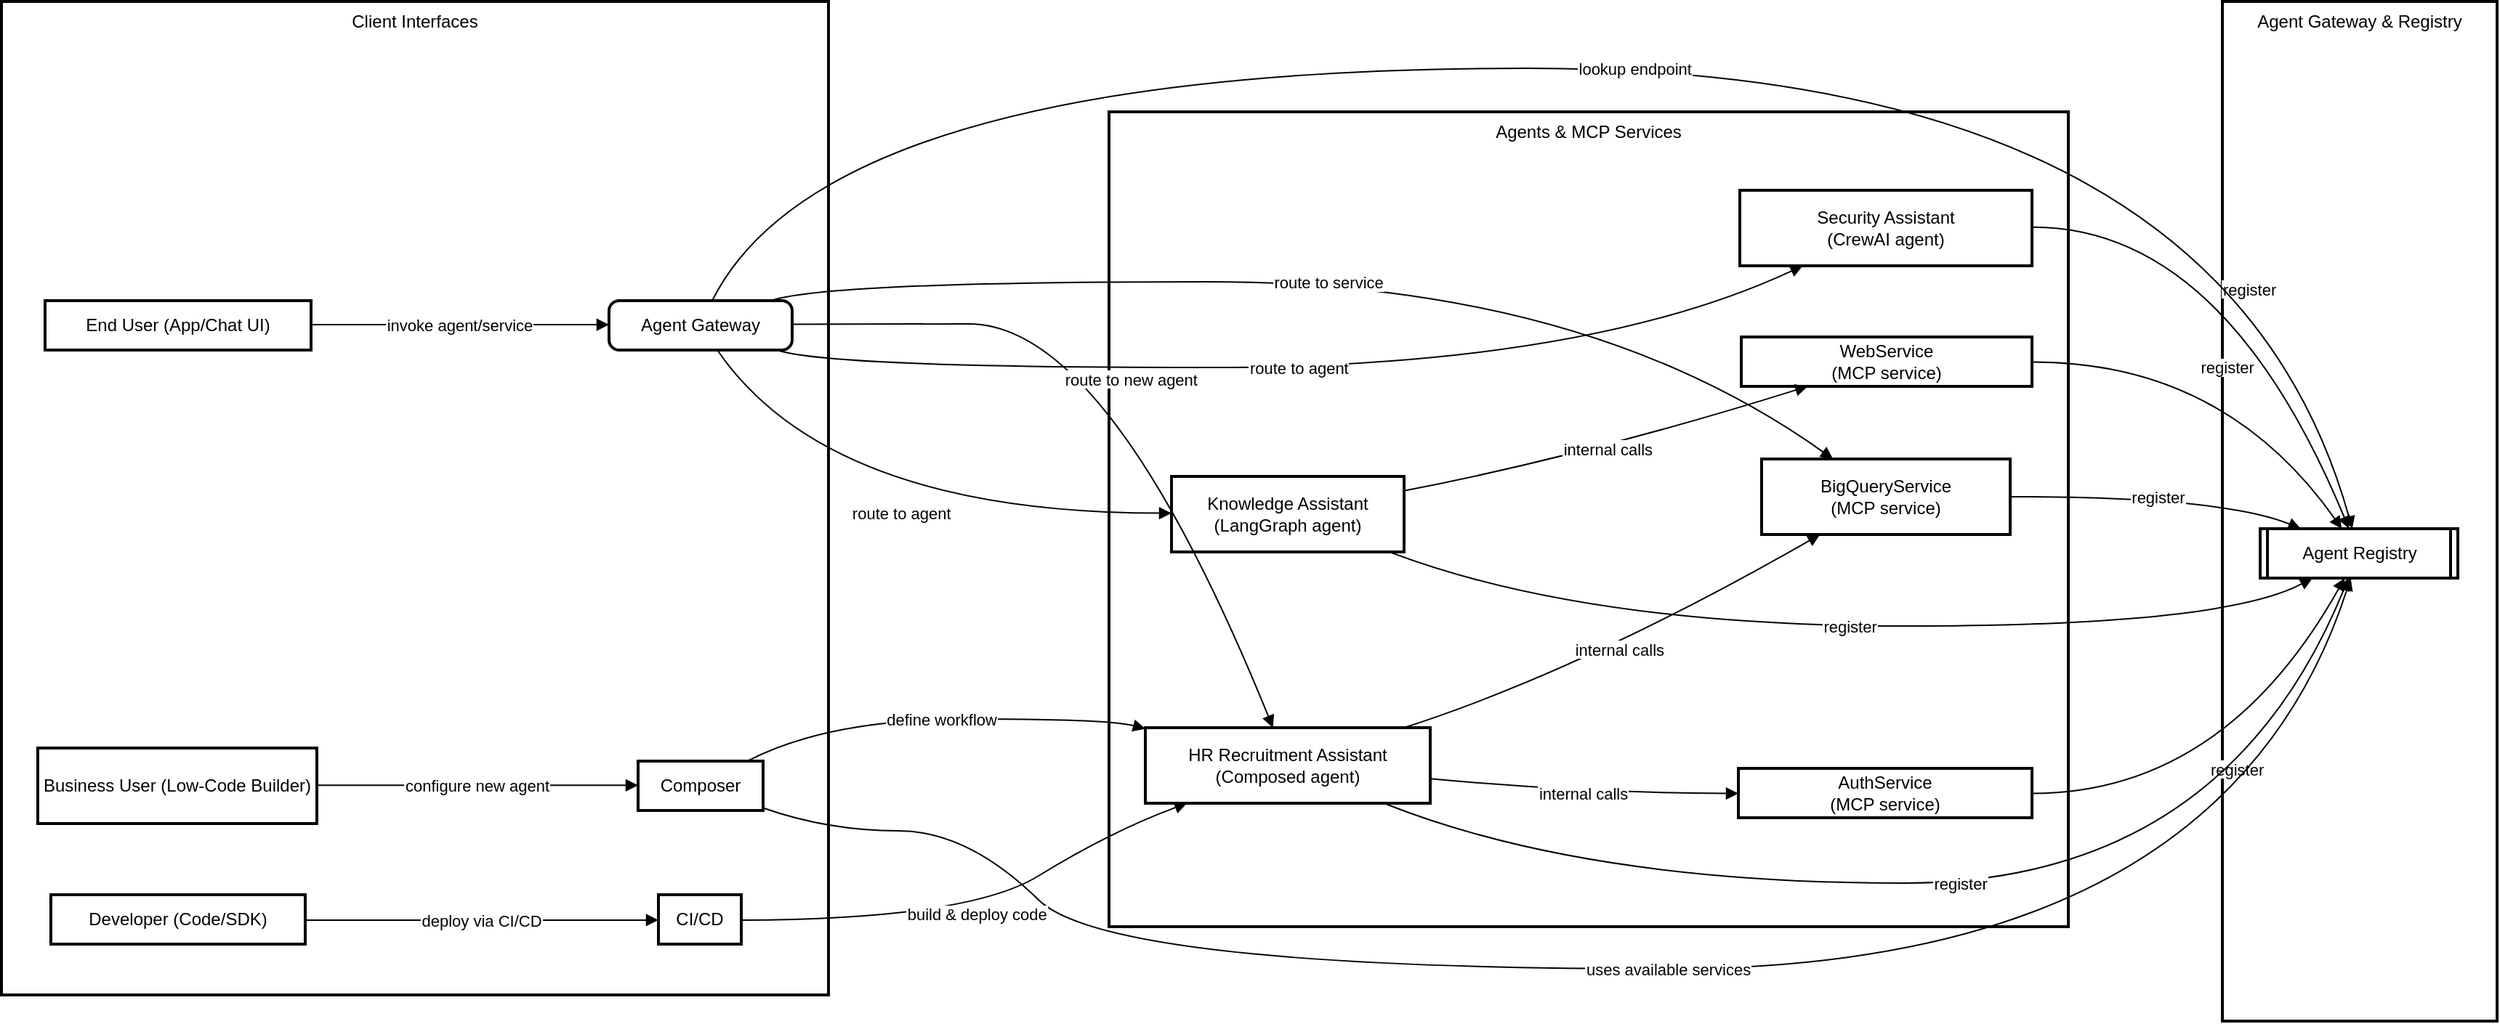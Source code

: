 <mxfile version="21.6.8" type="device">
  <diagram name="Page-1" id="XuA2ZNTUOkFtH60LlUe0">
    <mxGraphModel dx="1434" dy="836" grid="1" gridSize="10" guides="1" tooltips="1" connect="1" arrows="1" fold="1" page="1" pageScale="1" pageWidth="850" pageHeight="1100" math="0" shadow="0">
      <root>
        <mxCell id="0" />
        <mxCell id="1" parent="0" />
        <mxCell id="kTx9KGDysb-2ZIWQM_8E-26" value="Agents &amp; MCP Services" style="whiteSpace=wrap;strokeWidth=2;verticalAlign=top;" vertex="1" parent="1">
          <mxGeometry x="782" y="96" width="660" height="561" as="geometry" />
        </mxCell>
        <mxCell id="kTx9KGDysb-2ZIWQM_8E-27" value="Knowledge Assistant&#xa;(LangGraph agent)" style="whiteSpace=wrap;strokeWidth=2;" vertex="1" parent="1">
          <mxGeometry x="825" y="347" width="160" height="52" as="geometry" />
        </mxCell>
        <mxCell id="kTx9KGDysb-2ZIWQM_8E-28" value="Security Assistant&#xa;(CrewAI agent)" style="whiteSpace=wrap;strokeWidth=2;" vertex="1" parent="1">
          <mxGeometry x="1216" y="150" width="201" height="52" as="geometry" />
        </mxCell>
        <mxCell id="kTx9KGDysb-2ZIWQM_8E-29" value="HR Recruitment Assistant&#xa;(Composed agent)" style="whiteSpace=wrap;strokeWidth=2;" vertex="1" parent="1">
          <mxGeometry x="807" y="520" width="196" height="52" as="geometry" />
        </mxCell>
        <mxCell id="kTx9KGDysb-2ZIWQM_8E-30" value="BigQueryService&#xa;(MCP service)" style="whiteSpace=wrap;strokeWidth=2;" vertex="1" parent="1">
          <mxGeometry x="1231" y="335" width="171" height="52" as="geometry" />
        </mxCell>
        <mxCell id="kTx9KGDysb-2ZIWQM_8E-31" value="WebService&#xa;(MCP service)" style="whiteSpace=wrap;strokeWidth=2;" vertex="1" parent="1">
          <mxGeometry x="1217" y="251" width="200" height="34" as="geometry" />
        </mxCell>
        <mxCell id="kTx9KGDysb-2ZIWQM_8E-32" value="AuthService&#xa;(MCP service)" style="whiteSpace=wrap;strokeWidth=2;" vertex="1" parent="1">
          <mxGeometry x="1215" y="548" width="202" height="34" as="geometry" />
        </mxCell>
        <mxCell id="kTx9KGDysb-2ZIWQM_8E-33" value="Agent Gateway &amp; Registry" style="whiteSpace=wrap;strokeWidth=2;verticalAlign=top;" vertex="1" parent="1">
          <mxGeometry x="1548" y="20" width="189" height="702" as="geometry" />
        </mxCell>
        <mxCell id="kTx9KGDysb-2ZIWQM_8E-34" value="Agent Registry" style="strokeWidth=2;shape=process;whiteSpace=wrap;size=0.04;" vertex="1" parent="1">
          <mxGeometry x="1574" y="383" width="136" height="34" as="geometry" />
        </mxCell>
        <mxCell id="kTx9KGDysb-2ZIWQM_8E-35" value="Client Interfaces" style="whiteSpace=wrap;strokeWidth=2;verticalAlign=top;" vertex="1" parent="1">
          <mxGeometry x="20" y="20" width="569" height="684" as="geometry" />
        </mxCell>
        <mxCell id="kTx9KGDysb-2ZIWQM_8E-36" value="Agent Gateway" style="rounded=1;absoluteArcSize=1;arcSize=14;whiteSpace=wrap;strokeWidth=2;" vertex="1" parent="1">
          <mxGeometry x="438" y="226" width="126" height="34" as="geometry" />
        </mxCell>
        <mxCell id="kTx9KGDysb-2ZIWQM_8E-37" value="End User (App/Chat UI)" style="whiteSpace=wrap;strokeWidth=2;" vertex="1" parent="1">
          <mxGeometry x="50" y="226" width="183" height="34" as="geometry" />
        </mxCell>
        <mxCell id="kTx9KGDysb-2ZIWQM_8E-38" value="Composer" style="whiteSpace=wrap;strokeWidth=2;" vertex="1" parent="1">
          <mxGeometry x="458" y="543" width="86" height="34" as="geometry" />
        </mxCell>
        <mxCell id="kTx9KGDysb-2ZIWQM_8E-39" value="Business User (Low-Code Builder)" style="whiteSpace=wrap;strokeWidth=2;" vertex="1" parent="1">
          <mxGeometry x="45" y="534" width="192" height="52" as="geometry" />
        </mxCell>
        <mxCell id="kTx9KGDysb-2ZIWQM_8E-40" value="CI/CD" style="whiteSpace=wrap;strokeWidth=2;" vertex="1" parent="1">
          <mxGeometry x="472" y="635" width="57" height="34" as="geometry" />
        </mxCell>
        <mxCell id="kTx9KGDysb-2ZIWQM_8E-41" value="Developer (Code/SDK)" style="whiteSpace=wrap;strokeWidth=2;" vertex="1" parent="1">
          <mxGeometry x="54" y="635" width="175" height="34" as="geometry" />
        </mxCell>
        <mxCell id="kTx9KGDysb-2ZIWQM_8E-42" value="invoke agent/service" style="curved=1;startArrow=none;endArrow=block;exitX=0.997;exitY=0.487;entryX=-0.001;entryY=0.487;rounded=0;" edge="1" parent="1" source="kTx9KGDysb-2ZIWQM_8E-37" target="kTx9KGDysb-2ZIWQM_8E-36">
          <mxGeometry relative="1" as="geometry">
            <Array as="points" />
          </mxGeometry>
        </mxCell>
        <mxCell id="kTx9KGDysb-2ZIWQM_8E-43" value="configure new agent" style="curved=1;startArrow=none;endArrow=block;exitX=1.001;exitY=0.493;entryX=-0.004;entryY=0.49;rounded=0;" edge="1" parent="1" source="kTx9KGDysb-2ZIWQM_8E-39" target="kTx9KGDysb-2ZIWQM_8E-38">
          <mxGeometry relative="1" as="geometry">
            <Array as="points" />
          </mxGeometry>
        </mxCell>
        <mxCell id="kTx9KGDysb-2ZIWQM_8E-44" value="deploy via CI/CD" style="curved=1;startArrow=none;endArrow=block;exitX=0.997;exitY=0.513;entryX=0.003;entryY=0.513;rounded=0;" edge="1" parent="1" source="kTx9KGDysb-2ZIWQM_8E-41" target="kTx9KGDysb-2ZIWQM_8E-40">
          <mxGeometry relative="1" as="geometry">
            <Array as="points" />
          </mxGeometry>
        </mxCell>
        <mxCell id="kTx9KGDysb-2ZIWQM_8E-45" value="register" style="curved=1;startArrow=none;endArrow=block;exitX=0.923;exitY=0.984;entryX=0.27;entryY=0.988;rounded=0;" edge="1" parent="1" source="kTx9KGDysb-2ZIWQM_8E-27" target="kTx9KGDysb-2ZIWQM_8E-34">
          <mxGeometry relative="1" as="geometry">
            <Array as="points">
              <mxPoint x="1109" y="450" />
              <mxPoint x="1549" y="450" />
            </Array>
          </mxGeometry>
        </mxCell>
        <mxCell id="kTx9KGDysb-2ZIWQM_8E-46" value="register" style="curved=1;startArrow=none;endArrow=block;exitX=1.001;exitY=0.488;entryX=0.448;entryY=-0.012;rounded=0;" edge="1" parent="1" source="kTx9KGDysb-2ZIWQM_8E-28" target="kTx9KGDysb-2ZIWQM_8E-34">
          <mxGeometry relative="1" as="geometry">
            <Array as="points">
              <mxPoint x="1549" y="175" />
            </Array>
          </mxGeometry>
        </mxCell>
        <mxCell id="kTx9KGDysb-2ZIWQM_8E-47" value="register" style="curved=1;startArrow=none;endArrow=block;exitX=1.001;exitY=0.5;entryX=0.198;entryY=-0.012;rounded=0;" edge="1" parent="1" source="kTx9KGDysb-2ZIWQM_8E-30" target="kTx9KGDysb-2ZIWQM_8E-34">
          <mxGeometry relative="1" as="geometry">
            <Array as="points">
              <mxPoint x="1549" y="361" />
            </Array>
          </mxGeometry>
        </mxCell>
        <mxCell id="kTx9KGDysb-2ZIWQM_8E-48" value="register" style="curved=1;startArrow=none;endArrow=block;exitX=0.997;exitY=0.506;entryX=0.411;entryY=-0.012;rounded=0;" edge="1" parent="1" source="kTx9KGDysb-2ZIWQM_8E-31" target="kTx9KGDysb-2ZIWQM_8E-34">
          <mxGeometry relative="1" as="geometry">
            <Array as="points">
              <mxPoint x="1549" y="268" />
            </Array>
          </mxGeometry>
        </mxCell>
        <mxCell id="kTx9KGDysb-2ZIWQM_8E-49" value="register" style="curved=1;startArrow=none;endArrow=block;exitX=1.004;exitY=0.509;entryX=0.429;entryY=0.988;rounded=0;" edge="1" parent="1" source="kTx9KGDysb-2ZIWQM_8E-32" target="kTx9KGDysb-2ZIWQM_8E-34">
          <mxGeometry relative="1" as="geometry">
            <Array as="points">
              <mxPoint x="1549" y="565" />
            </Array>
          </mxGeometry>
        </mxCell>
        <mxCell id="kTx9KGDysb-2ZIWQM_8E-50" value="register" style="curved=1;startArrow=none;endArrow=block;exitX=0.832;exitY=0.992;entryX=0.448;entryY=0.988;rounded=0;" edge="1" parent="1" source="kTx9KGDysb-2ZIWQM_8E-29" target="kTx9KGDysb-2ZIWQM_8E-34">
          <mxGeometry relative="1" as="geometry">
            <Array as="points">
              <mxPoint x="1109" y="627" />
              <mxPoint x="1549" y="627" />
            </Array>
          </mxGeometry>
        </mxCell>
        <mxCell id="kTx9KGDysb-2ZIWQM_8E-51" value="uses available services" style="curved=1;startArrow=none;endArrow=block;exitX=0.997;exitY=0.946;entryX=0.459;entryY=0.988;rounded=0;" edge="1" parent="1" source="kTx9KGDysb-2ZIWQM_8E-38" target="kTx9KGDysb-2ZIWQM_8E-34">
          <mxGeometry relative="1" as="geometry">
            <Array as="points">
              <mxPoint x="589" y="591" />
              <mxPoint x="685" y="591" />
              <mxPoint x="782" y="686" />
              <mxPoint x="1549" y="686" />
            </Array>
          </mxGeometry>
        </mxCell>
        <mxCell id="kTx9KGDysb-2ZIWQM_8E-52" value="define workflow" style="curved=1;startArrow=none;endArrow=block;exitX=0.881;exitY=-0.01;entryX=0.002;entryY=0.017;rounded=0;" edge="1" parent="1" source="kTx9KGDysb-2ZIWQM_8E-38" target="kTx9KGDysb-2ZIWQM_8E-29">
          <mxGeometry relative="1" as="geometry">
            <Array as="points">
              <mxPoint x="589" y="514" />
              <mxPoint x="782" y="514" />
            </Array>
          </mxGeometry>
        </mxCell>
        <mxCell id="kTx9KGDysb-2ZIWQM_8E-53" value="build &amp; deploy code" style="curved=1;startArrow=none;endArrow=block;exitX=1.003;exitY=0.513;entryX=0.152;entryY=0.992;rounded=0;" edge="1" parent="1" source="kTx9KGDysb-2ZIWQM_8E-40" target="kTx9KGDysb-2ZIWQM_8E-29">
          <mxGeometry relative="1" as="geometry">
            <Array as="points">
              <mxPoint x="685" y="652" />
              <mxPoint x="782" y="592" />
            </Array>
          </mxGeometry>
        </mxCell>
        <mxCell id="kTx9KGDysb-2ZIWQM_8E-54" value="internal calls" style="curved=1;startArrow=none;endArrow=block;exitX=1.0;exitY=0.676;entryX=0.001;entryY=0.509;rounded=0;" edge="1" parent="1" source="kTx9KGDysb-2ZIWQM_8E-29" target="kTx9KGDysb-2ZIWQM_8E-32">
          <mxGeometry relative="1" as="geometry">
            <Array as="points">
              <mxPoint x="1109" y="565" />
            </Array>
          </mxGeometry>
        </mxCell>
        <mxCell id="kTx9KGDysb-2ZIWQM_8E-55" value="internal calls" style="curved=1;startArrow=none;endArrow=block;exitX=0.908;exitY=-3.668e-8;entryX=0.237;entryY=0.996;rounded=0;" edge="1" parent="1" source="kTx9KGDysb-2ZIWQM_8E-29" target="kTx9KGDysb-2ZIWQM_8E-30">
          <mxGeometry relative="1" as="geometry">
            <Array as="points">
              <mxPoint x="1109" y="480" />
            </Array>
          </mxGeometry>
        </mxCell>
        <mxCell id="kTx9KGDysb-2ZIWQM_8E-56" value="internal calls" style="curved=1;startArrow=none;endArrow=block;exitX=1.001;exitY=0.189;entryX=0.225;entryY=1.006;rounded=0;" edge="1" parent="1" source="kTx9KGDysb-2ZIWQM_8E-27" target="kTx9KGDysb-2ZIWQM_8E-31">
          <mxGeometry relative="1" as="geometry">
            <Array as="points">
              <mxPoint x="1109" y="333" />
            </Array>
          </mxGeometry>
        </mxCell>
        <mxCell id="kTx9KGDysb-2ZIWQM_8E-57" value="route to agent" style="curved=1;startArrow=none;endArrow=block;exitX=0.589;exitY=0.987;entryX=0.001;entryY=0.487;rounded=0;" edge="1" parent="1" source="kTx9KGDysb-2ZIWQM_8E-36" target="kTx9KGDysb-2ZIWQM_8E-27">
          <mxGeometry relative="1" as="geometry">
            <Array as="points">
              <mxPoint x="589" y="372" />
            </Array>
          </mxGeometry>
        </mxCell>
        <mxCell id="kTx9KGDysb-2ZIWQM_8E-58" value="route to agent" style="curved=1;startArrow=none;endArrow=block;exitX=0.905;exitY=0.987;entryX=0.224;entryY=0.985;rounded=0;" edge="1" parent="1" source="kTx9KGDysb-2ZIWQM_8E-36" target="kTx9KGDysb-2ZIWQM_8E-28">
          <mxGeometry relative="1" as="geometry">
            <Array as="points">
              <mxPoint x="589" y="272" />
              <mxPoint x="1109" y="272" />
            </Array>
          </mxGeometry>
        </mxCell>
        <mxCell id="kTx9KGDysb-2ZIWQM_8E-59" value="route to new agent" style="curved=1;startArrow=none;endArrow=block;exitX=0.996;exitY=0.478;entryX=0.448;entryY=-3.668e-8;rounded=0;" edge="1" parent="1" source="kTx9KGDysb-2ZIWQM_8E-36" target="kTx9KGDysb-2ZIWQM_8E-29">
          <mxGeometry relative="1" as="geometry">
            <Array as="points">
              <mxPoint x="589" y="242" />
              <mxPoint x="782" y="242" />
            </Array>
          </mxGeometry>
        </mxCell>
        <mxCell id="kTx9KGDysb-2ZIWQM_8E-60" value="route to service" style="curved=1;startArrow=none;endArrow=block;exitX=0.894;exitY=-0.013;entryX=0.289;entryY=0.004;rounded=0;" edge="1" parent="1" source="kTx9KGDysb-2ZIWQM_8E-36" target="kTx9KGDysb-2ZIWQM_8E-30">
          <mxGeometry relative="1" as="geometry">
            <Array as="points">
              <mxPoint x="589" y="213" />
              <mxPoint x="1109" y="213" />
            </Array>
          </mxGeometry>
        </mxCell>
        <mxCell id="kTx9KGDysb-2ZIWQM_8E-61" value="lookup endpoint" style="curved=1;startArrow=none;endArrow=block;exitX=0.565;exitY=-0.013;entryX=0.465;entryY=-0.012;rounded=0;" edge="1" parent="1" source="kTx9KGDysb-2ZIWQM_8E-36" target="kTx9KGDysb-2ZIWQM_8E-34">
          <mxGeometry relative="1" as="geometry">
            <Array as="points">
              <mxPoint x="589" y="66" />
              <mxPoint x="1549" y="66" />
            </Array>
          </mxGeometry>
        </mxCell>
      </root>
    </mxGraphModel>
  </diagram>
</mxfile>
